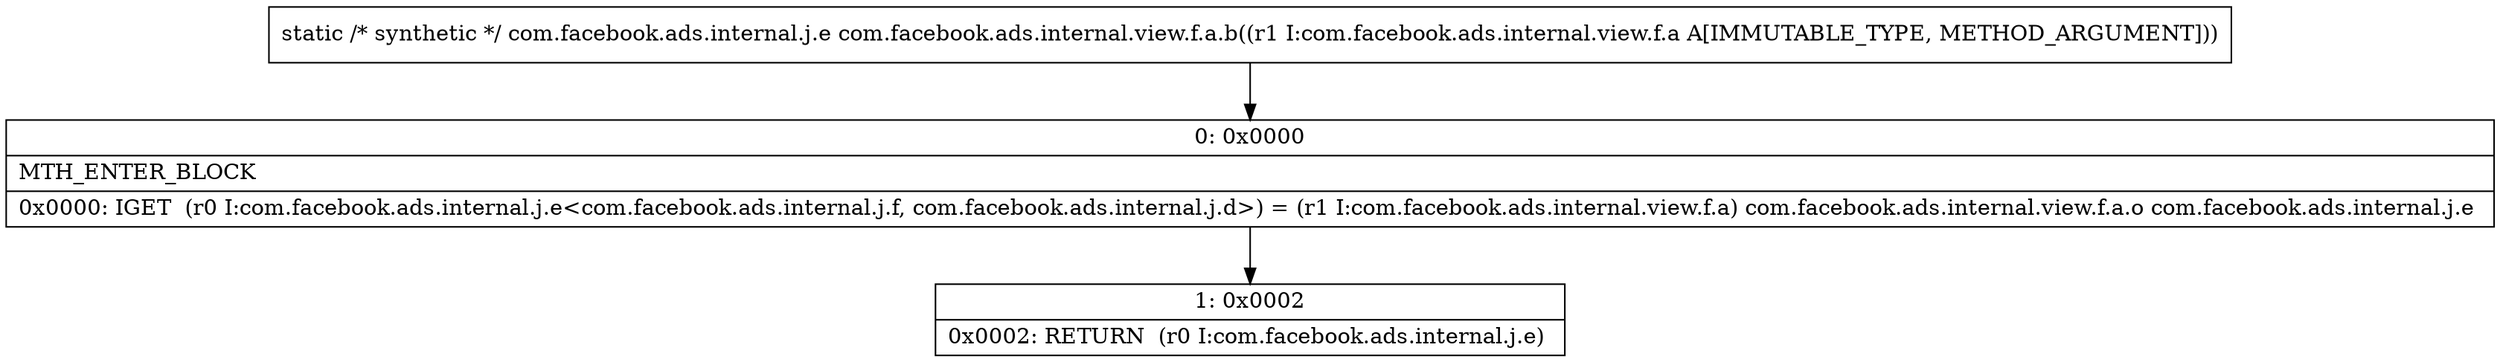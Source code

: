 digraph "CFG forcom.facebook.ads.internal.view.f.a.b(Lcom\/facebook\/ads\/internal\/view\/f\/a;)Lcom\/facebook\/ads\/internal\/j\/e;" {
Node_0 [shape=record,label="{0\:\ 0x0000|MTH_ENTER_BLOCK\l|0x0000: IGET  (r0 I:com.facebook.ads.internal.j.e\<com.facebook.ads.internal.j.f, com.facebook.ads.internal.j.d\>) = (r1 I:com.facebook.ads.internal.view.f.a) com.facebook.ads.internal.view.f.a.o com.facebook.ads.internal.j.e \l}"];
Node_1 [shape=record,label="{1\:\ 0x0002|0x0002: RETURN  (r0 I:com.facebook.ads.internal.j.e) \l}"];
MethodNode[shape=record,label="{static \/* synthetic *\/ com.facebook.ads.internal.j.e com.facebook.ads.internal.view.f.a.b((r1 I:com.facebook.ads.internal.view.f.a A[IMMUTABLE_TYPE, METHOD_ARGUMENT])) }"];
MethodNode -> Node_0;
Node_0 -> Node_1;
}

